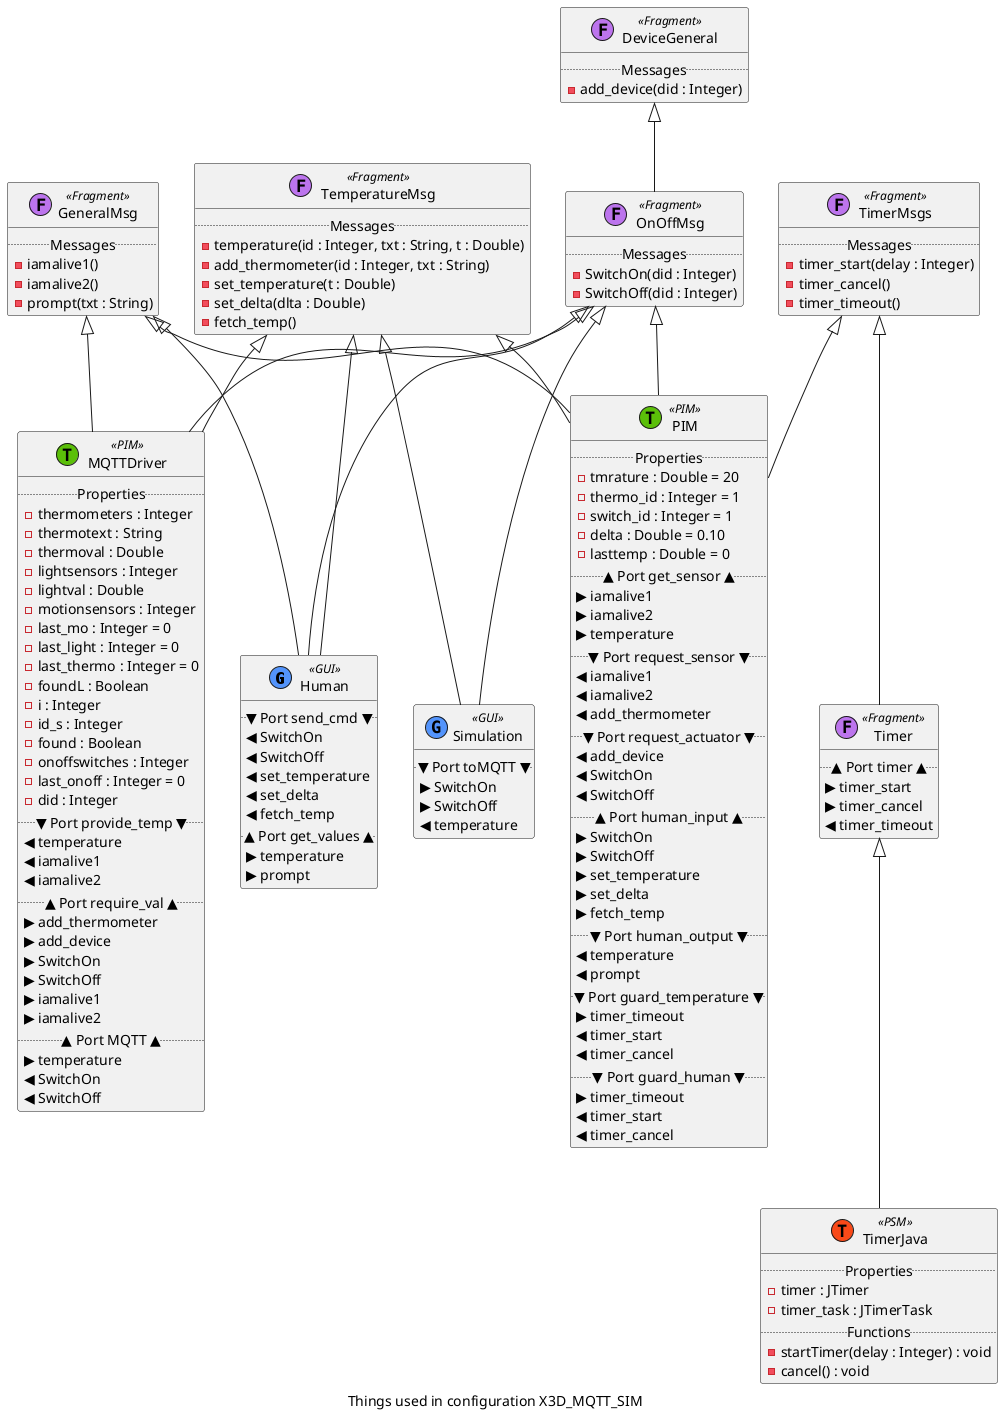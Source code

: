 @startuml
caption Things used in configuration X3D_MQTT_SIM
class Human <<(G,#5394FC)GUI>> {
..▼ Port send_cmd ▼..
◀ SwitchOn
◀ SwitchOff
◀ set_temperature
◀ set_delta
◀ fetch_temp
..▲ Port get_values ▲..
▶ temperature
▶ prompt
}
class TemperatureMsg <<(F,#BC74ED)Fragment>> {
..Messages..
-temperature(id : Integer, txt : String, t : Double)
-add_thermometer(id : Integer, txt : String)
-set_temperature(t : Double)
-set_delta(dlta : Double)
-fetch_temp()
}
class GeneralMsg <<(F,#BC74ED)Fragment>> {
..Messages..
-iamalive1()
-iamalive2()
-prompt(txt : String)
}
class OnOffMsg <<(F,#BC74ED)Fragment>> {
..Messages..
-SwitchOn(did : Integer)
-SwitchOff(did : Integer)
}
class DeviceGeneral <<(F,#BC74ED)Fragment>> {
..Messages..
-add_device(did : Integer)
}
class TimerJava <<(T,#F94918)PSM>> {
..Properties..
-timer : JTimer
-timer_task : JTimerTask
..Functions..
-startTimer(delay : Integer) : void
-cancel() : void
}
class Timer <<(F,#BC74ED)Fragment>> {
..▲ Port timer ▲..
▶ timer_start
▶ timer_cancel
◀ timer_timeout
}
class TimerMsgs <<(F,#BC74ED)Fragment>> {
..Messages..
-timer_start(delay : Integer)
-timer_cancel()
-timer_timeout()
}
class MQTTDriver <<(T,#5BBF09)PIM>> {
..Properties..
-thermometers : Integer
-thermotext : String
-thermoval : Double
-lightsensors : Integer
-lightval : Double
-motionsensors : Integer
-last_mo : Integer = 0
-last_light : Integer = 0
-last_thermo : Integer = 0
-foundL : Boolean
-i : Integer
-id_s : Integer
-found : Boolean
-onoffswitches : Integer
-last_onoff : Integer = 0
-did : Integer
..▼ Port provide_temp ▼..
◀ temperature
◀ iamalive1
◀ iamalive2
..▲ Port require_val ▲..
▶ add_thermometer
▶ add_device
▶ SwitchOn
▶ SwitchOff
▶ iamalive1
▶ iamalive2
..▲ Port MQTT ▲..
▶ temperature
◀ SwitchOn
◀ SwitchOff
}
class PIM <<(T,#5BBF09)PIM>> {
..Properties..
-tmrature : Double = 20
-thermo_id : Integer = 1
-switch_id : Integer = 1
-delta : Double = 0.10
-lasttemp : Double = 0
..▲ Port get_sensor ▲..
▶ iamalive1
▶ iamalive2
▶ temperature
..▼ Port request_sensor ▼..
◀ iamalive1
◀ iamalive2
◀ add_thermometer
..▼ Port request_actuator ▼..
◀ add_device
◀ SwitchOn
◀ SwitchOff
..▲ Port human_input ▲..
▶ SwitchOn
▶ SwitchOff
▶ set_temperature
▶ set_delta
▶ fetch_temp
..▼ Port human_output ▼..
◀ temperature
◀ prompt
..▼ Port guard_temperature ▼..
▶ timer_timeout
◀ timer_start
◀ timer_cancel
..▼ Port guard_human ▼..
▶ timer_timeout
◀ timer_start
◀ timer_cancel
}
class Simulation <<(G,#5394FC)GUI>> {
..▼ Port toMQTT ▼..
▶ SwitchOn
▶ SwitchOff
◀ temperature
}
TemperatureMsg <|-- Human
GeneralMsg <|-- Human
OnOffMsg <|-- Human
DeviceGeneral <|-- OnOffMsg
Timer <|-- TimerJava
TimerMsgs <|-- Timer
TemperatureMsg <|-- MQTTDriver
OnOffMsg <|-- MQTTDriver
GeneralMsg <|-- MQTTDriver
GeneralMsg <|-- PIM
TemperatureMsg <|-- PIM
OnOffMsg <|-- PIM
TimerMsgs <|-- PIM
TemperatureMsg <|-- Simulation
OnOffMsg <|-- Simulation
@enduml